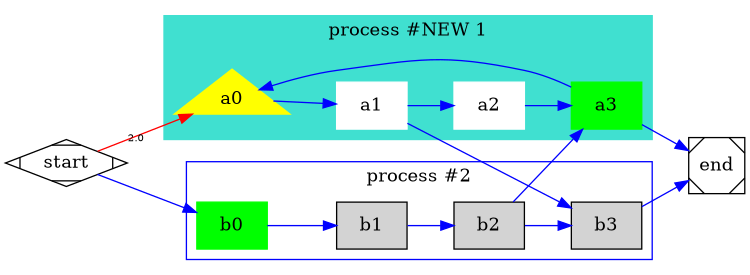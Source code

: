 digraph G {
 graph[size="5", concentrate="true", layout="dot", rankdir="LR"]
 node[shape="box"]
 edge[color="blue"]
subgraph cluster_0 { 
 graph[style="filled", color="Turquoise", label="process #NEW 1"]
 node[style="filled", color="white"]
 edge[]
 9 -> 4 [];
 4 -> 3 [];
 3 -> 1 [];
}
subgraph cluster_1 { 
 graph[label="process #2", color="blue"]
 node[style="filled"]
 edge[]
 1 [color=green];
 8 -> 10 [];
 10 -> 6 [];
 6 -> 5 [];
}
 1 [label="a3"];
 2 [label="start", shape="Mdiamond"];
 3 [label="a2"];
 4 [label="a1"];
 5 [label="b3"];
 6 [label="b2"];
 7 [label="end", shape="Msquare"];
 8 [label="b0", color="green"];
 9 [label="a0", shape="triangle", filled="true", color="yellow"];
 10 [label="b1"];
 3 -> 1 [];
 2 -> 8 [];
 1 -> 7 [];
 8 -> 10 [];
 9 -> 4 [];
 6 -> 5 [];
 4 -> 3 [];
 6 -> 1 [];
 4 -> 5 [];
 10 -> 6 [];
 1 -> 9 [];
 2 -> 9 [color="red", xlabel="2.0", fontsize="8.0"];
 5 -> 7 [];
}
